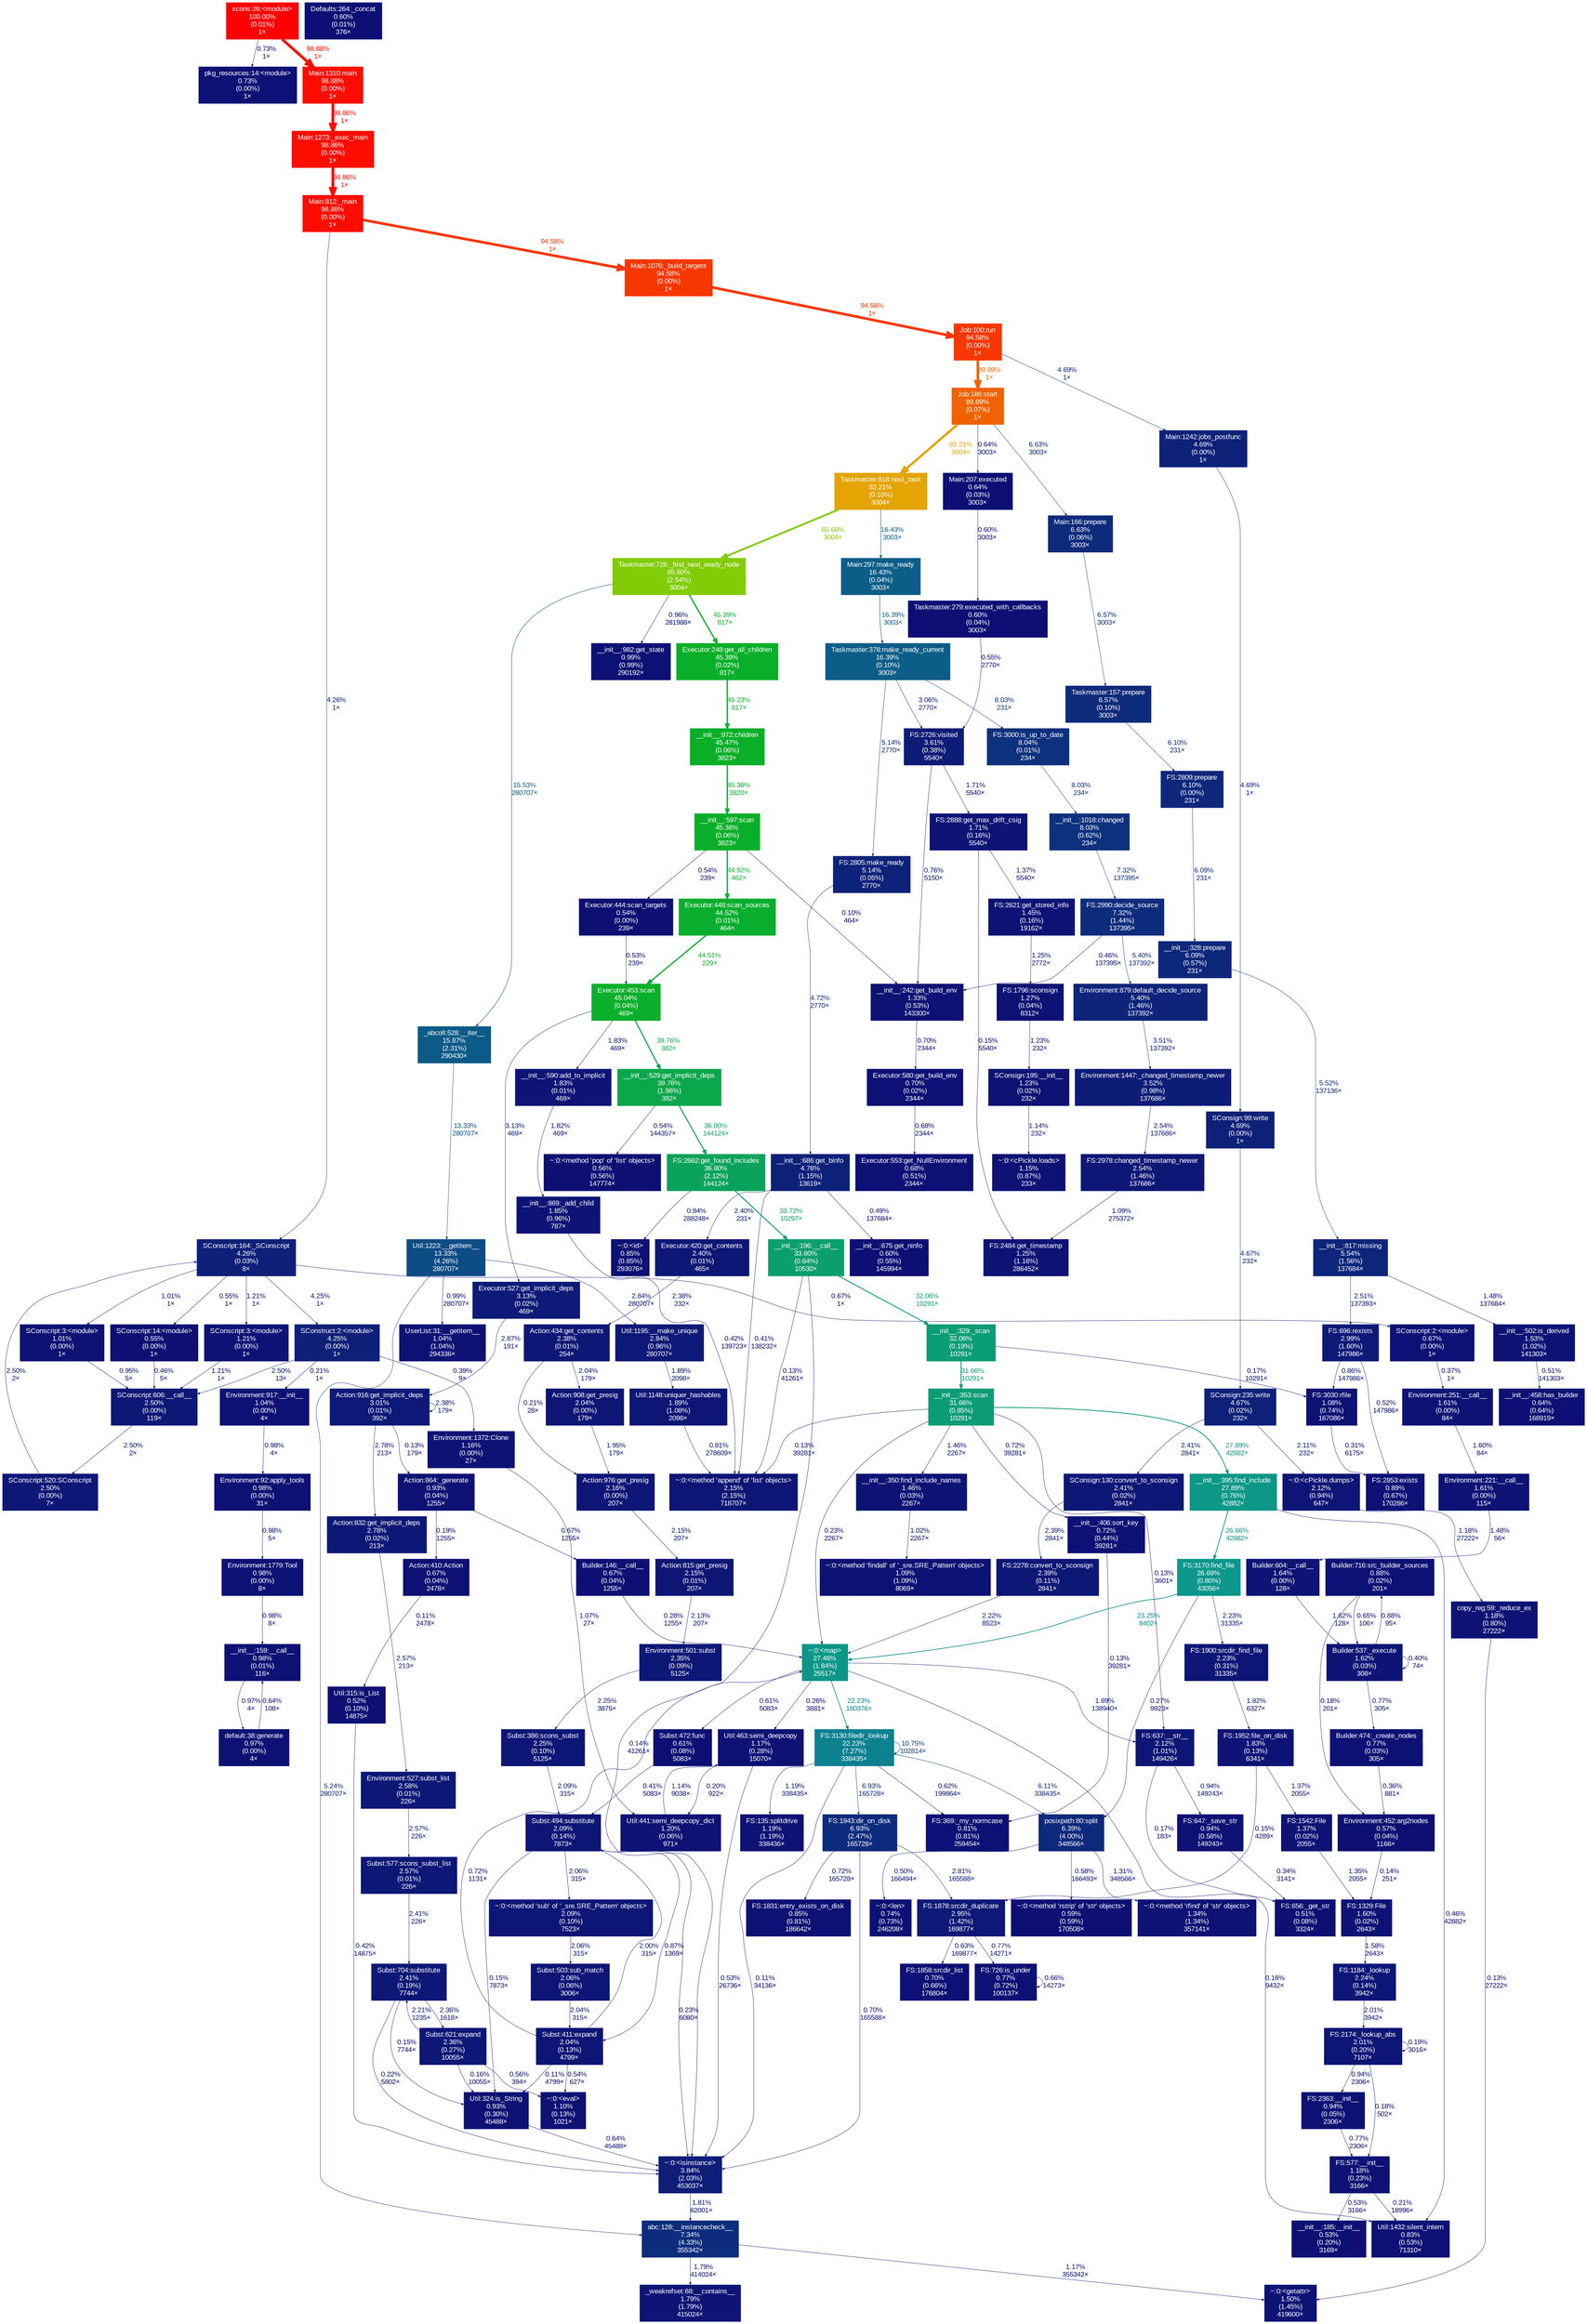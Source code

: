 digraph {
	graph [ranksep=0.25, fontname=Arial, nodesep=0.125];
	node [fontname=Arial, style=filled, height=0, width=0, shape=box, fontcolor=white];
	edge [fontname=Arial];
	0 [color="#0d1575", fontcolor="#ffffff", fontsize="10.00", label="FS:2174:_lookup_abs\n2.01%\n(0.20%)\n7107×"];
	0 -> 0 [color="#0d0e73", label="0.19%\n3016×", arrowsize="0.35", fontsize="10.00", fontcolor="#0d0e73", labeldistance="0.50", penwidth="0.50"];
	0 -> 827 [color="#0d0d73", label="0.18%\n502×", arrowsize="0.35", fontsize="10.00", fontcolor="#0d0d73", labeldistance="0.50", penwidth="0.50"];
	0 -> 946 [color="#0d1174", label="0.94%\n2306×", arrowsize="0.35", fontsize="10.00", fontcolor="#0d1174", labeldistance="0.50", penwidth="0.50"];
	1 [color="#0d1676", fontcolor="#ffffff", fontsize="10.00", label="FS:1184:_lookup\n2.24%\n(0.14%)\n3942×"];
	1 -> 0 [color="#0d1575", label="2.01%\n3942×", arrowsize="0.35", fontsize="10.00", fontcolor="#0d1575", labeldistance="0.50", penwidth="0.50"];
	3 [color="#82cc07", fontcolor="#ffffff", fontsize="10.00", label="Taskmaster:726:_find_next_ready_node\n65.60%\n(2.54%)\n3004×"];
	3 -> 934 [color="#0aaf29", label="45.39%\n817×", arrowsize="0.67", fontsize="10.00", fontcolor="#0aaf29", labeldistance="1.82", penwidth="1.82"];
	3 -> 906 [color="#0d1174", label="0.96%\n281988×", arrowsize="0.35", fontsize="10.00", fontcolor="#0d1174", labeldistance="0.50", penwidth="0.50"];
	3 -> 495 [color="#0c5887", label="15.53%\n280707×", arrowsize="0.39", fontsize="10.00", fontcolor="#0c5887", labeldistance="0.62", penwidth="0.62"];
	15 [color="#0d1475", fontcolor="#ffffff", fontsize="10.00", label="Builder:537:_execute\n1.62%\n(0.03%)\n308×"];
	15 -> 15 [color="#0d0e73", label="0.40%\n74×", arrowsize="0.35", fontsize="10.00", fontcolor="#0d0e73", labeldistance="0.50", penwidth="0.50"];
	15 -> 209 [color="#0d1074", label="0.88%\n95×", arrowsize="0.35", fontsize="10.00", fontcolor="#0d1074", labeldistance="0.50", penwidth="0.50"];
	15 -> 17 [color="#0d1074", label="0.77%\n305×", arrowsize="0.35", fontsize="10.00", fontcolor="#0d1074", labeldistance="0.50", penwidth="0.50"];
	17 [color="#0d1074", fontcolor="#ffffff", fontsize="10.00", label="Builder:474:_create_nodes\n0.77%\n(0.03%)\n305×"];
	17 -> 223 [color="#0d0e73", label="0.36%\n881×", arrowsize="0.35", fontsize="10.00", fontcolor="#0d0e73", labeldistance="0.50", penwidth="0.50"];
	25 [color="#0d1776", fontcolor="#ffffff", fontsize="10.00", label="Subst:621:expand\n2.36%\n(0.27%)\n10055×"];
	25 -> 448 [color="#0d1676", label="2.21%\n1235×", arrowsize="0.35", fontsize="10.00", fontcolor="#0d1676", labeldistance="0.50", penwidth="0.50"];
	25 -> 501 [color="#0d0f73", label="0.56%\n394×", arrowsize="0.35", fontsize="10.00", fontcolor="#0d0f73", labeldistance="0.50", penwidth="0.50"];
	25 -> 433 [color="#0d0d73", label="0.16%\n10055×", arrowsize="0.35", fontsize="10.00", fontcolor="#0d0d73", labeldistance="0.50", penwidth="0.50"];
	30 [color="#0d2a7b", fontcolor="#ffffff", fontsize="10.00", label="Taskmaster:157:prepare\n6.57%\n(0.10%)\n3003×"];
	30 -> 884 [color="#0d277b", label="6.10%\n231×", arrowsize="0.35", fontsize="10.00", fontcolor="#0d277b", labeldistance="0.50", penwidth="0.50"];
	31 [color="#0d2a7b", fontcolor="#ffffff", fontsize="10.00", label="Main:166:prepare\n6.63%\n(0.06%)\n3003×"];
	31 -> 30 [color="#0d2a7b", label="6.57%\n3003×", arrowsize="0.35", fontsize="10.00", fontcolor="#0d2a7b", labeldistance="0.50", penwidth="0.50"];
	35 [color="#ff0000", fontcolor="#ffffff", fontsize="10.00", label="scons:26:<module>\n100.00%\n(0.01%)\n1×"];
	35 -> 241 [color="#0d1074", label="0.73%\n1×", arrowsize="0.35", fontsize="10.00", fontcolor="#0d1074", labeldistance="0.50", penwidth="0.50"];
	35 -> 127 [color="#fd0c00", label="98.88%\n1×", arrowsize="0.99", fontsize="10.00", fontcolor="#fd0c00", labeldistance="3.96", penwidth="3.96"];
	73 [color="#0d1a77", fontcolor="#ffffff", fontsize="10.00", label="Executor:527:get_implicit_deps\n3.13%\n(0.02%)\n469×"];
	73 -> 836 [color="#0d1976", label="2.87%\n191×", arrowsize="0.35", fontsize="10.00", fontcolor="#0d1976", labeldistance="0.50", penwidth="0.50"];
	83 [color="#fd0c00", fontcolor="#ffffff", fontsize="10.00", label="Main:812:_main\n98.86%\n(0.00%)\n1×"];
	83 -> 177 [color="#0d1f78", label="4.26%\n1×", arrowsize="0.35", fontsize="10.00", fontcolor="#0d1f78", labeldistance="0.50", penwidth="0.50"];
	83 -> 593 [color="#f73701", label="94.58%\n1×", arrowsize="0.97", fontsize="10.00", fontcolor="#f73701", labeldistance="3.78", penwidth="3.78"];
	100 [color="#0d1274", fontcolor="#ffffff", fontsize="10.00", label="Util:463:semi_deepcopy\n1.17%\n(0.28%)\n15070×"];
	100 -> 423 [color="#0d0f73", label="0.53%\n26736×", arrowsize="0.35", fontsize="10.00", fontcolor="#0d0f73", labeldistance="0.50", penwidth="0.50"];
	100 -> 1046 [color="#0d0e73", label="0.20%\n922×", arrowsize="0.35", fontsize="10.00", fontcolor="#0d0e73", labeldistance="0.50", penwidth="0.50"];
	124 [color="#0d1f78", fontcolor="#ffffff", fontsize="10.00", label="SConstruct:2:<module>\n4.25%\n(0.00%)\n1×"];
	124 -> 543 [color="#0d1776", label="2.50%\n13×", arrowsize="0.35", fontsize="10.00", fontcolor="#0d1776", labeldistance="0.50", penwidth="0.50"];
	124 -> 573 [color="#0d0e73", label="0.21%\n1×", arrowsize="0.35", fontsize="10.00", fontcolor="#0d0e73", labeldistance="0.50", penwidth="0.50"];
	124 -> 202 [color="#0d0e73", label="0.39%\n9×", arrowsize="0.35", fontsize="10.00", fontcolor="#0d0e73", labeldistance="0.50", penwidth="0.50"];
	127 [color="#fd0c00", fontcolor="#ffffff", fontsize="10.00", label="Main:1310:main\n98.88%\n(0.00%)\n1×"];
	127 -> 450 [color="#fd0c00", label="98.86%\n1×", arrowsize="0.99", fontsize="10.00", fontcolor="#fd0c00", labeldistance="3.95", penwidth="3.95"];
	137 [color="#0d2179", fontcolor="#ffffff", fontsize="10.00", label="__init__:686:get_binfo\n4.76%\n(1.15%)\n13619×"];
	137 -> 345 [color="#0d0f73", label="0.49%\n137684×", arrowsize="0.35", fontsize="10.00", fontcolor="#0d0f73", labeldistance="0.50", penwidth="0.50"];
	137 -> 1658 [color="#0d0e73", label="0.41%\n138232×", arrowsize="0.35", fontsize="10.00", fontcolor="#0d0e73", labeldistance="0.50", penwidth="0.50"];
	137 -> 863 [color="#0d1776", label="2.40%\n231×", arrowsize="0.35", fontsize="10.00", fontcolor="#0d1776", labeldistance="0.50", penwidth="0.50"];
	144 [color="#0d1174", fontcolor="#ffffff", fontsize="10.00", label="SConscript:3:<module>\n1.01%\n(0.00%)\n1×"];
	144 -> 543 [color="#0d1174", label="0.95%\n5×", arrowsize="0.35", fontsize="10.00", fontcolor="#0d1174", labeldistance="0.50", penwidth="0.50"];
	159 [color="#0b9f6b", fontcolor="#ffffff", fontsize="10.00", label="__init__:196:__call__\n33.80%\n(0.64%)\n10530×"];
	159 -> 423 [color="#0d0d73", label="0.14%\n41261×", arrowsize="0.35", fontsize="10.00", fontcolor="#0d0d73", labeldistance="0.50", penwidth="0.50"];
	159 -> 563 [color="#0b9d74", label="32.06%\n10291×", arrowsize="0.57", fontsize="10.00", fontcolor="#0b9d74", labeldistance="1.28", penwidth="1.28"];
	159 -> 1658 [color="#0d0d73", label="0.13%\n41261×", arrowsize="0.35", fontsize="10.00", fontcolor="#0d0d73", labeldistance="0.50", penwidth="0.50"];
	165 [color="#0d1776", fontcolor="#ffffff", fontsize="10.00", label="SConscript:520:SConscript\n2.50%\n(0.00%)\n7×"];
	165 -> 177 [color="#0d1776", label="2.50%\n2×", arrowsize="0.35", fontsize="10.00", fontcolor="#0d1776", labeldistance="0.50", penwidth="0.50"];
	167 [color="#0d1174", fontcolor="#ffffff", fontsize="10.00", label="__init__:159:__call__\n0.98%\n(0.01%)\n116×"];
	167 -> 561 [color="#0d1174", label="0.97%\n4×", arrowsize="0.35", fontsize="10.00", fontcolor="#0d1174", labeldistance="0.50", penwidth="0.50"];
	177 [color="#0d1f78", fontcolor="#ffffff", fontsize="10.00", label="SConscript:164:_SConscript\n4.26%\n(0.03%)\n8×"];
	177 -> 144 [color="#0d1174", label="1.01%\n1×", arrowsize="0.35", fontsize="10.00", fontcolor="#0d1174", labeldistance="0.50", penwidth="0.50"];
	177 -> 287 [color="#0d1074", label="0.67%\n1×", arrowsize="0.35", fontsize="10.00", fontcolor="#0d1074", labeldistance="0.50", penwidth="0.50"];
	177 -> 546 [color="#0d0f73", label="0.55%\n1×", arrowsize="0.35", fontsize="10.00", fontcolor="#0d0f73", labeldistance="0.50", penwidth="0.50"];
	177 -> 552 [color="#0d1274", label="1.21%\n1×", arrowsize="0.35", fontsize="10.00", fontcolor="#0d1274", labeldistance="0.50", penwidth="0.50"];
	177 -> 124 [color="#0d1f78", label="4.25%\n1×", arrowsize="0.35", fontsize="10.00", fontcolor="#0d1f78", labeldistance="0.50", penwidth="0.50"];
	189 [color="#0d0f74", fontcolor="#ffffff", fontsize="10.00", label="__init__:458:has_builder\n0.64%\n(0.64%)\n168919×"];
	191 [color="#0aaf29", fontcolor="#ffffff", fontsize="10.00", label="__init__:597:scan\n45.36%\n(0.06%)\n3823×"];
	191 -> 1301 [color="#0aae2e", label="44.52%\n462×", arrowsize="0.67", fontsize="10.00", fontcolor="#0aae2e", labeldistance="1.78", penwidth="1.78"];
	191 -> 1014 [color="#0d0f73", label="0.54%\n239×", arrowsize="0.35", fontsize="10.00", fontcolor="#0d0f73", labeldistance="0.50", penwidth="0.50"];
	191 -> 245 [color="#0d0d73", label="0.10%\n464×", arrowsize="0.35", fontsize="10.00", fontcolor="#0d0d73", labeldistance="0.50", penwidth="0.50"];
	192 [color="#0c5d88", fontcolor="#ffffff", fontsize="10.00", label="Taskmaster:378:make_ready_current\n16.39%\n(0.10%)\n3003×"];
	192 -> 193 [color="#0d1a77", label="3.06%\n2770×", arrowsize="0.35", fontsize="10.00", fontcolor="#0d1a77", labeldistance="0.50", penwidth="0.50"];
	192 -> 849 [color="#0d2379", label="5.14%\n2770×", arrowsize="0.35", fontsize="10.00", fontcolor="#0d2379", labeldistance="0.50", penwidth="0.50"];
	192 -> 959 [color="#0d317d", label="8.03%\n231×", arrowsize="0.35", fontsize="10.00", fontcolor="#0d317d", labeldistance="0.50", penwidth="0.50"];
	193 [color="#0d1c77", fontcolor="#ffffff", fontsize="10.00", label="FS:2726:visited\n3.61%\n(0.38%)\n5540×"];
	193 -> 245 [color="#0d1074", label="0.76%\n5150×", arrowsize="0.35", fontsize="10.00", fontcolor="#0d1074", labeldistance="0.50", penwidth="0.50"];
	193 -> 728 [color="#0d1475", label="1.71%\n5540×", arrowsize="0.35", fontsize="10.00", fontcolor="#0d1475", labeldistance="0.50", penwidth="0.50"];
	196 [color="#0d1375", fontcolor="#ffffff", fontsize="10.00", label="__init__:502:is_derived\n1.53%\n(1.02%)\n141303×"];
	196 -> 189 [color="#0d0f73", label="0.51%\n141303×", arrowsize="0.35", fontsize="10.00", fontcolor="#0d0f73", labeldistance="0.50", penwidth="0.50"];
	197 [color="#0d317d", fontcolor="#ffffff", fontsize="10.00", label="__init__:1018:changed\n8.03%\n(0.62%)\n234×"];
	197 -> 289 [color="#0d2d7c", label="7.32%\n137395×", arrowsize="0.35", fontsize="10.00", fontcolor="#0d2d7c", labeldistance="0.50", penwidth="0.50"];
	198 [color="#0d0f74", fontcolor="#ffffff", fontsize="10.00", label="Main:207:executed\n0.64%\n(0.03%)\n3003×"];
	198 -> 860 [color="#0d0f74", label="0.60%\n3003×", arrowsize="0.35", fontsize="10.00", fontcolor="#0d0f74", labeldistance="0.50", penwidth="0.50"];
	202 [color="#0d1274", fontcolor="#ffffff", fontsize="10.00", label="Environment:1372:Clone\n1.16%\n(0.00%)\n27×"];
	202 -> 1046 [color="#0d1174", label="1.07%\n27×", arrowsize="0.35", fontsize="10.00", fontcolor="#0d1174", labeldistance="0.50", penwidth="0.50"];
	209 [color="#0d1074", fontcolor="#ffffff", fontsize="10.00", label="Builder:716:src_builder_sources\n0.88%\n(0.02%)\n201×"];
	209 -> 15 [color="#0d0f74", label="0.65%\n106×", arrowsize="0.35", fontsize="10.00", fontcolor="#0d0f74", labeldistance="0.50", penwidth="0.50"];
	209 -> 223 [color="#0d0d73", label="0.18%\n201×", arrowsize="0.35", fontsize="10.00", fontcolor="#0d0d73", labeldistance="0.50", penwidth="0.50"];
	210 [color="#0aaf28", fontcolor="#ffffff", fontsize="10.00", label="__init__:972:children\n45.47%\n(0.06%)\n3823×"];
	210 -> 191 [color="#0aaf29", label="45.36%\n3820×", arrowsize="0.67", fontsize="10.00", fontcolor="#0aaf29", labeldistance="1.81", penwidth="1.81"];
	213 [color="#0c9789", fontcolor="#ffffff", fontsize="10.00", label="~:0:<map>\n27.46%\n(1.84%)\n25517×"];
	213 -> 659 [color="#0d1575", label="1.89%\n138940×", arrowsize="0.35", fontsize="10.00", fontcolor="#0d1575", labeldistance="0.50", penwidth="0.50"];
	213 -> 321 [color="#0c8190", label="22.23%\n180376×", arrowsize="0.47", fontsize="10.00", fontcolor="#0c8190", labeldistance="0.89", penwidth="0.89"];
	213 -> 100 [color="#0d0e73", label="0.26%\n3881×", arrowsize="0.35", fontsize="10.00", fontcolor="#0d0e73", labeldistance="0.50", penwidth="0.50"];
	213 -> 497 [color="#0d0d73", label="0.16%\n9432×", arrowsize="0.35", fontsize="10.00", fontcolor="#0d0d73", labeldistance="0.50", penwidth="0.50"];
	213 -> 500 [color="#0d0f74", label="0.61%\n5083×", arrowsize="0.35", fontsize="10.00", fontcolor="#0d0f74", labeldistance="0.50", penwidth="0.50"];
	217 [color="#0d1274", fontcolor="#ffffff", fontsize="10.00", label="FS:1542:File\n1.37%\n(0.02%)\n2055×"];
	217 -> 941 [color="#0d1274", label="1.35%\n2055×", arrowsize="0.35", fontsize="10.00", fontcolor="#0d1274", labeldistance="0.50", penwidth="0.50"];
	218 [color="#0d1475", fontcolor="#ffffff", fontsize="10.00", label="FS:1952:file_on_disk\n1.83%\n(0.13%)\n6341×"];
	218 -> 217 [color="#0d1274", label="1.37%\n2055×", arrowsize="0.35", fontsize="10.00", fontcolor="#0d1274", labeldistance="0.50", penwidth="0.50"];
	218 -> 301 [color="#0d0d73", label="0.15%\n4289×", arrowsize="0.35", fontsize="10.00", fontcolor="#0d0d73", labeldistance="0.50", penwidth="0.50"];
	223 [color="#0d0f73", fontcolor="#ffffff", fontsize="10.00", label="Environment:452:arg2nodes\n0.57%\n(0.04%)\n1166×"];
	223 -> 941 [color="#0d0d73", label="0.14%\n251×", arrowsize="0.35", fontsize="10.00", fontcolor="#0d0d73", labeldistance="0.50", penwidth="0.50"];
	230 [color="#0b9c76", fontcolor="#ffffff", fontsize="10.00", label="__init__:353:scan\n31.66%\n(0.85%)\n10291×"];
	230 -> 1024 [color="#0d1375", label="1.46%\n2267×", arrowsize="0.35", fontsize="10.00", fontcolor="#0d1375", labeldistance="0.50", penwidth="0.50"];
	230 -> 353 [color="#0d1074", label="0.72%\n39281×", arrowsize="0.35", fontsize="10.00", fontcolor="#0d1074", labeldistance="0.50", penwidth="0.50"];
	230 -> 482 [color="#0c9787", label="27.89%\n42882×", arrowsize="0.53", fontsize="10.00", fontcolor="#0c9787", labeldistance="1.12", penwidth="1.12"];
	230 -> 659 [color="#0d0d73", label="0.13%\n3601×", arrowsize="0.35", fontsize="10.00", fontcolor="#0d0d73", labeldistance="0.50", penwidth="0.50"];
	230 -> 213 [color="#0d0e73", label="0.23%\n2267×", arrowsize="0.35", fontsize="10.00", fontcolor="#0d0e73", labeldistance="0.50", penwidth="0.50"];
	230 -> 1658 [color="#0d0d73", label="0.13%\n39281×", arrowsize="0.35", fontsize="10.00", fontcolor="#0d0d73", labeldistance="0.50", penwidth="0.50"];
	241 [color="#0d1074", fontcolor="#ffffff", fontsize="10.00", label="pkg_resources:14:<module>\n0.73%\n(0.00%)\n1×"];
	244 [color="#e4a404", fontcolor="#ffffff", fontsize="10.00", label="Taskmaster:918:next_task\n82.21%\n(0.10%)\n3004×"];
	244 -> 3 [color="#82cc07", label="65.60%\n3004×", arrowsize="0.81", fontsize="10.00", fontcolor="#82cc07", labeldistance="2.62", penwidth="2.62"];
	244 -> 1525 [color="#0c5e88", label="16.43%\n3003×", arrowsize="0.41", fontsize="10.00", fontcolor="#0c5e88", labeldistance="0.66", penwidth="0.66"];
	245 [color="#0d1274", fontcolor="#ffffff", fontsize="10.00", label="__init__:242:get_build_env\n1.33%\n(0.53%)\n143300×"];
	245 -> 830 [color="#0d1074", label="0.70%\n2344×", arrowsize="0.35", fontsize="10.00", fontcolor="#0d1074", labeldistance="0.50", penwidth="0.50"];
	251 [color="#0d1776", fontcolor="#ffffff", fontsize="10.00", label="Action:434:get_contents\n2.38%\n(0.01%)\n254×"];
	251 -> 887 [color="#0d1575", label="2.04%\n179×", arrowsize="0.35", fontsize="10.00", fontcolor="#0d1575", labeldistance="0.50", penwidth="0.50"];
	251 -> 1369 [color="#0d0e73", label="0.21%\n28×", arrowsize="0.35", fontsize="10.00", fontcolor="#0d0e73", labeldistance="0.50", penwidth="0.50"];
	257 [color="#0d1074", fontcolor="#ffffff", fontsize="10.00", label="~:0:<id>\n0.85%\n(0.85%)\n293076×"];
	260 [color="#0ba35b", fontcolor="#ffffff", fontsize="10.00", label="FS:2662:get_found_includes\n36.80%\n(2.12%)\n144124×"];
	260 -> 257 [color="#0d1074", label="0.84%\n288248×", arrowsize="0.35", fontsize="10.00", fontcolor="#0d1074", labeldistance="0.50", penwidth="0.50"];
	260 -> 159 [color="#0b9f6c", label="33.72%\n10297×", arrowsize="0.58", fontsize="10.00", fontcolor="#0b9f6c", labeldistance="1.35", penwidth="1.35"];
	278 [color="#0d1676", fontcolor="#ffffff", fontsize="10.00", label="Subst:386:scons_subst\n2.25%\n(0.10%)\n5125×"];
	278 -> 451 [color="#0d1675", label="2.09%\n315×", arrowsize="0.35", fontsize="10.00", fontcolor="#0d1675", labeldistance="0.50", penwidth="0.50"];
	287 [color="#0d1074", fontcolor="#ffffff", fontsize="10.00", label="SConscript:2:<module>\n0.67%\n(0.00%)\n1×"];
	287 -> 802 [color="#0d0e73", label="0.37%\n1×", arrowsize="0.35", fontsize="10.00", fontcolor="#0d0e73", labeldistance="0.50", penwidth="0.50"];
	289 [color="#0d2d7c", fontcolor="#ffffff", fontsize="10.00", label="FS:2990:decide_source\n7.32%\n(1.44%)\n137395×"];
	289 -> 1506 [color="#0d247a", label="5.40%\n137392×", arrowsize="0.35", fontsize="10.00", fontcolor="#0d247a", labeldistance="0.50", penwidth="0.50"];
	289 -> 245 [color="#0d0f73", label="0.46%\n137395×", arrowsize="0.35", fontsize="10.00", fontcolor="#0d0f73", labeldistance="0.50", penwidth="0.50"];
	301 [color="#0d1977", fontcolor="#ffffff", fontsize="10.00", label="FS:1878:srcdir_duplicate\n2.95%\n(1.42%)\n169877×"];
	301 -> 747 [color="#0d1074", label="0.77%\n14271×", arrowsize="0.35", fontsize="10.00", fontcolor="#0d1074", labeldistance="0.50", penwidth="0.50"];
	301 -> 1042 [color="#0d0f74", label="0.63%\n169877×", arrowsize="0.35", fontsize="10.00", fontcolor="#0d0f74", labeldistance="0.50", penwidth="0.50"];
	302 [color="#0aaf2b", fontcolor="#ffffff", fontsize="10.00", label="Executor:453:scan\n45.04%\n(0.04%)\n469×"];
	302 -> 73 [color="#0d1a77", label="3.13%\n469×", arrowsize="0.35", fontsize="10.00", fontcolor="#0d1a77", labeldistance="0.50", penwidth="0.50"];
	302 -> 973 [color="#0d1475", label="1.83%\n469×", arrowsize="0.35", fontsize="10.00", fontcolor="#0d1475", labeldistance="0.50", penwidth="0.50"];
	302 -> 753 [color="#0ba74b", label="39.76%\n382×", arrowsize="0.63", fontsize="10.00", fontcolor="#0ba74b", labeldistance="1.59", penwidth="1.59"];
	317 [color="#0d0f73", fontcolor="#ffffff", fontsize="10.00", label="__init__:185:__init__\n0.53%\n(0.20%)\n3169×"];
	321 [color="#0c8190", fontcolor="#ffffff", fontsize="10.00", label="FS:3130:filedir_lookup\n22.23%\n(7.27%)\n338435×"];
	321 -> 321 [color="#0d3f81", label="10.75%\n102814×", arrowsize="0.35", fontsize="10.00", fontcolor="#0d3f81", labeldistance="0.50", penwidth="0.50"];
	321 -> 423 [color="#0d0d73", label="0.11%\n34136×", arrowsize="0.35", fontsize="10.00", fontcolor="#0d0d73", labeldistance="0.50", penwidth="0.50"];
	321 -> 619 [color="#0d1274", label="1.19%\n338435×", arrowsize="0.35", fontsize="10.00", fontcolor="#0d1274", labeldistance="0.50", penwidth="0.50"];
	321 -> 431 [color="#0d2b7c", label="6.93%\n165728×", arrowsize="0.35", fontsize="10.00", fontcolor="#0d2b7c", labeldistance="0.50", penwidth="0.50"];
	321 -> 407 [color="#0d287b", label="6.11%\n338435×", arrowsize="0.35", fontsize="10.00", fontcolor="#0d287b", labeldistance="0.50", penwidth="0.50"];
	321 -> 347 [color="#0d0f74", label="0.62%\n199864×", arrowsize="0.35", fontsize="10.00", fontcolor="#0d0f74", labeldistance="0.50", penwidth="0.50"];
	332 [color="#f06202", fontcolor="#ffffff", fontsize="10.00", label="Job:186:start\n89.89%\n(0.07%)\n1×"];
	332 -> 198 [color="#0d0f74", label="0.64%\n3003×", arrowsize="0.35", fontsize="10.00", fontcolor="#0d0f74", labeldistance="0.50", penwidth="0.50"];
	332 -> 244 [color="#e4a404", label="82.21%\n3004×", arrowsize="0.91", fontsize="10.00", fontcolor="#e4a404", labeldistance="3.29", penwidth="3.29"];
	332 -> 31 [color="#0d2a7b", label="6.63%\n3003×", arrowsize="0.35", fontsize="10.00", fontcolor="#0d2a7b", labeldistance="0.50", penwidth="0.50"];
	345 [color="#0d0f74", fontcolor="#ffffff", fontsize="10.00", label="__init__:675:get_ninfo\n0.60%\n(0.55%)\n145994×"];
	347 [color="#0d1074", fontcolor="#ffffff", fontsize="10.00", label="FS:369:_my_normcase\n0.81%\n(0.81%)\n259454×"];
	348 [color="#0d1174", fontcolor="#ffffff", fontsize="10.00", label="FS:3030:rfile\n1.08%\n(0.74%)\n167086×"];
	348 -> 483 [color="#0d0e73", label="0.31%\n6175×", arrowsize="0.35", fontsize="10.00", fontcolor="#0d0e73", labeldistance="0.50", penwidth="0.50"];
	351 [color="#0d1676", fontcolor="#ffffff", fontsize="10.00", label="FS:1900:srcdir_find_file\n2.23%\n(0.31%)\n31335×"];
	351 -> 218 [color="#0d1475", label="1.82%\n6327×", arrowsize="0.35", fontsize="10.00", fontcolor="#0d1475", labeldistance="0.50", penwidth="0.50"];
	353 [color="#0d1074", fontcolor="#ffffff", fontsize="10.00", label="__init__:406:sort_key\n0.72%\n(0.44%)\n39281×"];
	353 -> 347 [color="#0d0d73", label="0.13%\n39281×", arrowsize="0.35", fontsize="10.00", fontcolor="#0d0d73", labeldistance="0.50", penwidth="0.50"];
	400 [color="#0d1174", fontcolor="#ffffff", fontsize="10.00", label="Environment:1779:Tool\n0.98%\n(0.00%)\n8×"];
	400 -> 167 [color="#0d1174", label="0.98%\n8×", arrowsize="0.35", fontsize="10.00", fontcolor="#0d1174", labeldistance="0.50", penwidth="0.50"];
	402 [color="#0d1174", fontcolor="#ffffff", fontsize="10.00", label="Environment:92:apply_tools\n0.98%\n(0.00%)\n31×"];
	402 -> 400 [color="#0d1174", label="0.98%\n5×", arrowsize="0.35", fontsize="10.00", fontcolor="#0d1174", labeldistance="0.50", penwidth="0.50"];
	406 [color="#0d0f74", fontcolor="#ffffff", fontsize="10.00", label="~:0:<method 'rstrip' of 'str' objects>\n0.59%\n(0.59%)\n170508×"];
	407 [color="#0d297b", fontcolor="#ffffff", fontsize="10.00", label="posixpath:80:split\n6.39%\n(4.00%)\n348566×"];
	407 -> 1347 [color="#0d1274", label="1.31%\n348566×", arrowsize="0.35", fontsize="10.00", fontcolor="#0d1274", labeldistance="0.50", penwidth="0.50"];
	407 -> 692 [color="#0d0f73", label="0.50%\n166494×", arrowsize="0.35", fontsize="10.00", fontcolor="#0d0f73", labeldistance="0.50", penwidth="0.50"];
	407 -> 406 [color="#0d0f73", label="0.58%\n166493×", arrowsize="0.35", fontsize="10.00", fontcolor="#0d0f73", labeldistance="0.50", penwidth="0.50"];
	423 [color="#0d1d78", fontcolor="#ffffff", fontsize="10.00", label="~:0:<isinstance>\n3.84%\n(2.03%)\n453037×"];
	423 -> 672 [color="#0d1475", label="1.81%\n62001×", arrowsize="0.35", fontsize="10.00", fontcolor="#0d1475", labeldistance="0.50", penwidth="0.50"];
	429 [color="#0d0f73", fontcolor="#ffffff", fontsize="10.00", label="Util:315:is_List\n0.52%\n(0.10%)\n14875×"];
	429 -> 423 [color="#0d0e73", label="0.42%\n14875×", arrowsize="0.35", fontsize="10.00", fontcolor="#0d0e73", labeldistance="0.50", penwidth="0.50"];
	431 [color="#0d2b7c", fontcolor="#ffffff", fontsize="10.00", label="FS:1943:dir_on_disk\n6.93%\n(2.47%)\n165728×"];
	431 -> 496 [color="#0d1074", label="0.72%\n165728×", arrowsize="0.35", fontsize="10.00", fontcolor="#0d1074", labeldistance="0.50", penwidth="0.50"];
	431 -> 301 [color="#0d1976", label="2.81%\n165588×", arrowsize="0.35", fontsize="10.00", fontcolor="#0d1976", labeldistance="0.50", penwidth="0.50"];
	431 -> 423 [color="#0d1074", label="0.70%\n165588×", arrowsize="0.35", fontsize="10.00", fontcolor="#0d1074", labeldistance="0.50", penwidth="0.50"];
	433 [color="#0d1174", fontcolor="#ffffff", fontsize="10.00", label="Util:324:is_String\n0.93%\n(0.30%)\n45488×"];
	433 -> 423 [color="#0d0f74", label="0.64%\n45488×", arrowsize="0.35", fontsize="10.00", fontcolor="#0d0f74", labeldistance="0.50", penwidth="0.50"];
	448 [color="#0d1776", fontcolor="#ffffff", fontsize="10.00", label="Subst:704:substitute\n2.41%\n(0.19%)\n7744×"];
	448 -> 433 [color="#0d0d73", label="0.15%\n7744×", arrowsize="0.35", fontsize="10.00", fontcolor="#0d0d73", labeldistance="0.50", penwidth="0.50"];
	448 -> 25 [color="#0d1776", label="2.36%\n1618×", arrowsize="0.35", fontsize="10.00", fontcolor="#0d1776", labeldistance="0.50", penwidth="0.50"];
	448 -> 423 [color="#0d0e73", label="0.22%\n5802×", arrowsize="0.35", fontsize="10.00", fontcolor="#0d0e73", labeldistance="0.50", penwidth="0.50"];
	449 [color="#0d1274", fontcolor="#ffffff", fontsize="10.00", label="SConsign:195:__init__\n1.23%\n(0.02%)\n232×"];
	449 -> 494 [color="#0d1174", label="1.14%\n232×", arrowsize="0.35", fontsize="10.00", fontcolor="#0d1174", labeldistance="0.50", penwidth="0.50"];
	450 [color="#fd0c00", fontcolor="#ffffff", fontsize="10.00", label="Main:1273:_exec_main\n98.86%\n(0.00%)\n1×"];
	450 -> 83 [color="#fd0c00", label="98.86%\n1×", arrowsize="0.99", fontsize="10.00", fontcolor="#fd0c00", labeldistance="3.95", penwidth="3.95"];
	451 [color="#0d1675", fontcolor="#ffffff", fontsize="10.00", label="Subst:494:substitute\n2.09%\n(0.14%)\n7873×"];
	451 -> 484 [color="#0d1074", label="0.87%\n1369×", arrowsize="0.35", fontsize="10.00", fontcolor="#0d1074", labeldistance="0.50", penwidth="0.50"];
	451 -> 1213 [color="#0d1575", label="2.06%\n315×", arrowsize="0.35", fontsize="10.00", fontcolor="#0d1575", labeldistance="0.50", penwidth="0.50"];
	451 -> 433 [color="#0d0d73", label="0.15%\n7873×", arrowsize="0.35", fontsize="10.00", fontcolor="#0d0d73", labeldistance="0.50", penwidth="0.50"];
	451 -> 423 [color="#0d0e73", label="0.23%\n6080×", arrowsize="0.35", fontsize="10.00", fontcolor="#0d0e73", labeldistance="0.50", penwidth="0.50"];
	460 [color="#0d1375", fontcolor="#ffffff", fontsize="10.00", label="FS:2621:get_stored_info\n1.45%\n(0.16%)\n19162×"];
	460 -> 1328 [color="#0d1274", label="1.25%\n2772×", arrowsize="0.35", fontsize="10.00", fontcolor="#0d1274", labeldistance="0.50", penwidth="0.50"];
	468 [color="#0d1375", fontcolor="#ffffff", fontsize="10.00", label="~:0:<getattr>\n1.50%\n(1.45%)\n419600×"];
	482 [color="#0c9787", fontcolor="#ffffff", fontsize="10.00", label="__init__:395:find_include\n27.89%\n(0.76%)\n42882×"];
	482 -> 634 [color="#0c968c", label="26.66%\n42882×", arrowsize="0.52", fontsize="10.00", fontcolor="#0c968c", labeldistance="1.07", penwidth="1.07"];
	482 -> 497 [color="#0d0f73", label="0.46%\n42882×", arrowsize="0.35", fontsize="10.00", fontcolor="#0d0f73", labeldistance="0.50", penwidth="0.50"];
	483 [color="#0d1074", fontcolor="#ffffff", fontsize="10.00", label="FS:2853:exists\n0.89%\n(0.67%)\n170286×"];
	484 [color="#0d1575", fontcolor="#ffffff", fontsize="10.00", label="Subst:411:expand\n2.04%\n(0.13%)\n4799×"];
	484 -> 451 [color="#0d1575", label="2.00%\n315×", arrowsize="0.35", fontsize="10.00", fontcolor="#0d1575", labeldistance="0.50", penwidth="0.50"];
	484 -> 433 [color="#0d0d73", label="0.11%\n4799×", arrowsize="0.35", fontsize="10.00", fontcolor="#0d0d73", labeldistance="0.50", penwidth="0.50"];
	484 -> 213 [color="#0d1074", label="0.72%\n1131×", arrowsize="0.35", fontsize="10.00", fontcolor="#0d1074", labeldistance="0.50", penwidth="0.50"];
	484 -> 501 [color="#0d0f73", label="0.54%\n627×", arrowsize="0.35", fontsize="10.00", fontcolor="#0d0f73", labeldistance="0.50", penwidth="0.50"];
	490 [color="#0d1074", fontcolor="#ffffff", fontsize="10.00", label="Executor:553:get_NullEnvironment\n0.68%\n(0.51%)\n2344×"];
	494 [color="#0d1274", fontcolor="#ffffff", fontsize="10.00", label="~:0:<cPickle.loads>\n1.15%\n(0.87%)\n233×"];
	495 [color="#0c5a87", fontcolor="#ffffff", fontsize="10.00", label="_abcoll:528:__iter__\n15.87%\n(2.31%)\n290430×"];
	495 -> 1145 [color="#0d4c84", label="13.33%\n280707×", arrowsize="0.37", fontsize="10.00", fontcolor="#0d4c84", labeldistance="0.53", penwidth="0.53"];
	496 [color="#0d1074", fontcolor="#ffffff", fontsize="10.00", label="FS:1831:entry_exists_on_disk\n0.85%\n(0.81%)\n186642×"];
	497 [color="#0d1074", fontcolor="#ffffff", fontsize="10.00", label="Util:1432:silent_intern\n0.83%\n(0.53%)\n71310×"];
	500 [color="#0d0f74", fontcolor="#ffffff", fontsize="10.00", label="Subst:472:func\n0.61%\n(0.08%)\n5083×"];
	500 -> 451 [color="#0d0e73", label="0.41%\n5083×", arrowsize="0.35", fontsize="10.00", fontcolor="#0d0e73", labeldistance="0.50", penwidth="0.50"];
	501 [color="#0d1174", fontcolor="#ffffff", fontsize="10.00", label="~:0:<eval>\n1.10%\n(0.13%)\n1021×"];
	523 [color="#0d1776", fontcolor="#ffffff", fontsize="10.00", label="Environment:501:subst\n2.35%\n(0.09%)\n5125×"];
	523 -> 278 [color="#0d1676", label="2.25%\n3875×", arrowsize="0.35", fontsize="10.00", fontcolor="#0d1676", labeldistance="0.50", penwidth="0.50"];
	527 [color="#0d1675", fontcolor="#ffffff", fontsize="10.00", label="Action:815:get_presig\n2.15%\n(0.01%)\n207×"];
	527 -> 523 [color="#0d1675", label="2.13%\n207×", arrowsize="0.35", fontsize="10.00", fontcolor="#0d1675", labeldistance="0.50", penwidth="0.50"];
	543 [color="#0d1776", fontcolor="#ffffff", fontsize="10.00", label="SConscript:606:__call__\n2.50%\n(0.00%)\n119×"];
	543 -> 165 [color="#0d1776", label="2.50%\n2×", arrowsize="0.35", fontsize="10.00", fontcolor="#0d1776", labeldistance="0.50", penwidth="0.50"];
	546 [color="#0d0f73", fontcolor="#ffffff", fontsize="10.00", label="SConscript:14:<module>\n0.55%\n(0.00%)\n1×"];
	546 -> 543 [color="#0d0f73", label="0.46%\n5×", arrowsize="0.35", fontsize="10.00", fontcolor="#0d0f73", labeldistance="0.50", penwidth="0.50"];
	552 [color="#0d1274", fontcolor="#ffffff", fontsize="10.00", label="SConscript:3:<module>\n1.21%\n(0.00%)\n1×"];
	552 -> 543 [color="#0d1274", label="1.21%\n1×", arrowsize="0.35", fontsize="10.00", fontcolor="#0d1274", labeldistance="0.50", penwidth="0.50"];
	556 [color="#0d1977", fontcolor="#ffffff", fontsize="10.00", label="FS:696:rexists\n2.99%\n(1.60%)\n147986×"];
	556 -> 483 [color="#0d0f73", label="0.52%\n147986×", arrowsize="0.35", fontsize="10.00", fontcolor="#0d0f73", labeldistance="0.50", penwidth="0.50"];
	556 -> 348 [color="#0d1074", label="0.86%\n147986×", arrowsize="0.35", fontsize="10.00", fontcolor="#0d1074", labeldistance="0.50", penwidth="0.50"];
	558 [color="#0d1274", fontcolor="#ffffff", fontsize="10.00", label="FS:2484:get_timestamp\n1.25%\n(1.16%)\n286452×"];
	559 [color="#0d257a", fontcolor="#ffffff", fontsize="10.00", label="__init__:817:missing\n5.54%\n(1.56%)\n137684×"];
	559 -> 196 [color="#0d1375", label="1.48%\n137684×", arrowsize="0.35", fontsize="10.00", fontcolor="#0d1375", labeldistance="0.50", penwidth="0.50"];
	559 -> 556 [color="#0d1776", label="2.51%\n137393×", arrowsize="0.35", fontsize="10.00", fontcolor="#0d1776", labeldistance="0.50", penwidth="0.50"];
	561 [color="#0d1174", fontcolor="#ffffff", fontsize="10.00", label="default:38:generate\n0.97%\n(0.00%)\n4×"];
	561 -> 167 [color="#0d0f74", label="0.64%\n108×", arrowsize="0.35", fontsize="10.00", fontcolor="#0d0f74", labeldistance="0.50", penwidth="0.50"];
	563 [color="#0b9d74", fontcolor="#ffffff", fontsize="10.00", label="__init__:329:_scan\n32.06%\n(0.19%)\n10291×"];
	563 -> 348 [color="#0d0d73", label="0.17%\n10291×", arrowsize="0.35", fontsize="10.00", fontcolor="#0d0d73", labeldistance="0.50", penwidth="0.50"];
	563 -> 230 [color="#0b9c76", label="31.66%\n10291×", arrowsize="0.56", fontsize="10.00", fontcolor="#0b9c76", labeldistance="1.27", penwidth="1.27"];
	573 [color="#0d1174", fontcolor="#ffffff", fontsize="10.00", label="Environment:917:__init__\n1.04%\n(0.00%)\n4×"];
	573 -> 402 [color="#0d1174", label="0.98%\n4×", arrowsize="0.35", fontsize="10.00", fontcolor="#0d1174", labeldistance="0.50", penwidth="0.50"];
	593 [color="#f73701", fontcolor="#ffffff", fontsize="10.00", label="Main:1076:_build_targets\n94.58%\n(0.00%)\n1×"];
	593 -> 1073 [color="#f73701", label="94.58%\n1×", arrowsize="0.97", fontsize="10.00", fontcolor="#f73701", labeldistance="3.78", penwidth="3.78"];
	601 [color="#0d0f73", fontcolor="#ffffff", fontsize="10.00", label="FS:656:_get_str\n0.51%\n(0.08%)\n3324×"];
	619 [color="#0d1274", fontcolor="#ffffff", fontsize="10.00", label="FS:135:splitdrive\n1.19%\n(1.19%)\n338436×"];
	624 [color="#0d1776", fontcolor="#ffffff", fontsize="10.00", label="FS:2278:convert_to_sconsign\n2.39%\n(0.11%)\n2841×"];
	624 -> 213 [color="#0d1676", label="2.22%\n8523×", arrowsize="0.35", fontsize="10.00", fontcolor="#0d1676", labeldistance="0.50", penwidth="0.50"];
	632 [color="#0d0f74", fontcolor="#ffffff", fontsize="10.00", label="Builder:146:__call__\n0.67%\n(0.04%)\n1255×"];
	632 -> 213 [color="#0d0e73", label="0.28%\n1255×", arrowsize="0.35", fontsize="10.00", fontcolor="#0d0e73", labeldistance="0.50", penwidth="0.50"];
	634 [color="#0c968c", fontcolor="#ffffff", fontsize="10.00", label="FS:3170:find_file\n26.69%\n(0.80%)\n43056×"];
	634 -> 351 [color="#0d1676", label="2.23%\n31335×", arrowsize="0.35", fontsize="10.00", fontcolor="#0d1676", labeldistance="0.50", penwidth="0.50"];
	634 -> 213 [color="#0c8891", label="23.25%\n8402×", arrowsize="0.48", fontsize="10.00", fontcolor="#0c8891", labeldistance="0.93", penwidth="0.93"];
	634 -> 407 [color="#0d0e73", label="0.27%\n9923×", arrowsize="0.35", fontsize="10.00", fontcolor="#0d0e73", labeldistance="0.50", penwidth="0.50"];
	659 [color="#0d1675", fontcolor="#ffffff", fontsize="10.00", label="FS:637:__str__\n2.12%\n(1.01%)\n149426×"];
	659 -> 601 [color="#0d0d73", label="0.17%\n183×", arrowsize="0.35", fontsize="10.00", fontcolor="#0d0d73", labeldistance="0.50", penwidth="0.50"];
	659 -> 855 [color="#0d1174", label="0.94%\n149243×", arrowsize="0.35", fontsize="10.00", fontcolor="#0d1174", labeldistance="0.50", penwidth="0.50"];
	662 [color="#0d1776", fontcolor="#ffffff", fontsize="10.00", label="SConsign:130:convert_to_sconsign\n2.41%\n(0.02%)\n2841×"];
	662 -> 624 [color="#0d1776", label="2.39%\n2841×", arrowsize="0.35", fontsize="10.00", fontcolor="#0d1776", labeldistance="0.50", penwidth="0.50"];
	663 [color="#0d2179", fontcolor="#ffffff", fontsize="10.00", label="SConsign:235:write\n4.67%\n(0.02%)\n232×"];
	663 -> 662 [color="#0d1776", label="2.41%\n2841×", arrowsize="0.35", fontsize="10.00", fontcolor="#0d1776", labeldistance="0.50", penwidth="0.50"];
	663 -> 1340 [color="#0d1675", label="2.11%\n232×", arrowsize="0.35", fontsize="10.00", fontcolor="#0d1675", labeldistance="0.50", penwidth="0.50"];
	669 [color="#0d1274", fontcolor="#ffffff", fontsize="10.00", label="copy_reg:59:_reduce_ex\n1.18%\n(0.80%)\n27222×"];
	669 -> 468 [color="#0d0d73", label="0.13%\n27222×", arrowsize="0.35", fontsize="10.00", fontcolor="#0d0d73", labeldistance="0.50", penwidth="0.50"];
	672 [color="#0d2d7c", fontcolor="#ffffff", fontsize="10.00", label="abc:128:__instancecheck__\n7.34%\n(4.33%)\n355342×"];
	672 -> 1707 [color="#0d1475", label="1.79%\n414024×", arrowsize="0.35", fontsize="10.00", fontcolor="#0d1475", labeldistance="0.50", penwidth="0.50"];
	672 -> 468 [color="#0d1274", label="1.17%\n355342×", arrowsize="0.35", fontsize="10.00", fontcolor="#0d1274", labeldistance="0.50", penwidth="0.50"];
	687 [color="#0d2179", fontcolor="#ffffff", fontsize="10.00", label="SConsign:99:write\n4.69%\n(0.00%)\n1×"];
	687 -> 663 [color="#0d2179", label="4.67%\n232×", arrowsize="0.35", fontsize="10.00", fontcolor="#0d2179", labeldistance="0.50", penwidth="0.50"];
	692 [color="#0d1074", fontcolor="#ffffff", fontsize="10.00", label="~:0:<len>\n0.74%\n(0.73%)\n246208×"];
	721 [color="#0d1876", fontcolor="#ffffff", fontsize="10.00", label="Subst:577:scons_subst_list\n2.57%\n(0.01%)\n226×"];
	721 -> 448 [color="#0d1776", label="2.41%\n226×", arrowsize="0.35", fontsize="10.00", fontcolor="#0d1776", labeldistance="0.50", penwidth="0.50"];
	728 [color="#0d1475", fontcolor="#ffffff", fontsize="10.00", label="FS:2888:get_max_drift_csig\n1.71%\n(0.16%)\n5540×"];
	728 -> 460 [color="#0d1274", label="1.37%\n5540×", arrowsize="0.35", fontsize="10.00", fontcolor="#0d1274", labeldistance="0.50", penwidth="0.50"];
	728 -> 558 [color="#0d0d73", label="0.15%\n5540×", arrowsize="0.35", fontsize="10.00", fontcolor="#0d0d73", labeldistance="0.50", penwidth="0.50"];
	743 [color="#0d1074", fontcolor="#ffffff", fontsize="10.00", label="Action:410:Action\n0.67%\n(0.04%)\n2478×"];
	743 -> 429 [color="#0d0d73", label="0.11%\n2478×", arrowsize="0.35", fontsize="10.00", fontcolor="#0d0d73", labeldistance="0.50", penwidth="0.50"];
	747 [color="#0d1074", fontcolor="#ffffff", fontsize="10.00", label="FS:726:is_under\n0.77%\n(0.72%)\n100137×"];
	747 -> 747 [color="#0d0f74", label="0.66%\n14273×", arrowsize="0.35", fontsize="10.00", fontcolor="#0d0f74", labeldistance="0.50", penwidth="0.50"];
	753 [color="#0ba74b", fontcolor="#ffffff", fontsize="10.00", label="__init__:529:get_implicit_deps\n39.76%\n(1.96%)\n382×"];
	753 -> 260 [color="#0ba35b", label="36.80%\n144124×", arrowsize="0.61", fontsize="10.00", fontcolor="#0ba35b", labeldistance="1.47", penwidth="1.47"];
	753 -> 910 [color="#0d0f73", label="0.54%\n144357×", arrowsize="0.35", fontsize="10.00", fontcolor="#0d0f73", labeldistance="0.50", penwidth="0.50"];
	795 [color="#0d1575", fontcolor="#ffffff", fontsize="10.00", label="Subst:503:sub_match\n2.06%\n(0.06%)\n3006×"];
	795 -> 484 [color="#0d1575", label="2.04%\n315×", arrowsize="0.35", fontsize="10.00", fontcolor="#0d1575", labeldistance="0.50", penwidth="0.50"];
	797 [color="#0d1475", fontcolor="#ffffff", fontsize="10.00", label="Builder:604:__call__\n1.64%\n(0.00%)\n128×"];
	797 -> 15 [color="#0d1475", label="1.62%\n128×", arrowsize="0.35", fontsize="10.00", fontcolor="#0d1475", labeldistance="0.50", penwidth="0.50"];
	800 [color="#0d1174", fontcolor="#ffffff", fontsize="10.00", label="Action:864:_generate\n0.93%\n(0.04%)\n1255×"];
	800 -> 632 [color="#0d0f74", label="0.67%\n1255×", arrowsize="0.35", fontsize="10.00", fontcolor="#0d0f74", labeldistance="0.50", penwidth="0.50"];
	800 -> 743 [color="#0d0e73", label="0.19%\n1255×", arrowsize="0.35", fontsize="10.00", fontcolor="#0d0e73", labeldistance="0.50", penwidth="0.50"];
	802 [color="#0d1375", fontcolor="#ffffff", fontsize="10.00", label="Environment:251:__call__\n1.61%\n(0.00%)\n84×"];
	802 -> 894 [color="#0d1375", label="1.60%\n84×", arrowsize="0.35", fontsize="10.00", fontcolor="#0d1375", labeldistance="0.50", penwidth="0.50"];
	807 [color="#0d1575", fontcolor="#ffffff", fontsize="10.00", label="Util:1148:uniquer_hashables\n1.89%\n(1.08%)\n2098×"];
	807 -> 1658 [color="#0d1074", label="0.81%\n278609×", arrowsize="0.35", fontsize="10.00", fontcolor="#0d1074", labeldistance="0.50", penwidth="0.50"];
	808 [color="#0d1976", fontcolor="#ffffff", fontsize="10.00", label="Util:1195:__make_unique\n2.84%\n(0.96%)\n280707×"];
	808 -> 807 [color="#0d1575", label="1.89%\n2098×", arrowsize="0.35", fontsize="10.00", fontcolor="#0d1575", labeldistance="0.50", penwidth="0.50"];
	827 [color="#0d1274", fontcolor="#ffffff", fontsize="10.00", label="FS:577:__init__\n1.18%\n(0.23%)\n3166×"];
	827 -> 497 [color="#0d0e73", label="0.21%\n18996×", arrowsize="0.35", fontsize="10.00", fontcolor="#0d0e73", labeldistance="0.50", penwidth="0.50"];
	827 -> 317 [color="#0d0f73", label="0.53%\n3166×", arrowsize="0.35", fontsize="10.00", fontcolor="#0d0f73", labeldistance="0.50", penwidth="0.50"];
	830 [color="#0d1074", fontcolor="#ffffff", fontsize="10.00", label="Executor:580:get_build_env\n0.70%\n(0.02%)\n2344×"];
	830 -> 490 [color="#0d1074", label="0.68%\n2344×", arrowsize="0.35", fontsize="10.00", fontcolor="#0d1074", labeldistance="0.50", penwidth="0.50"];
	834 [color="#0d1876", fontcolor="#ffffff", fontsize="10.00", label="Environment:527:subst_list\n2.58%\n(0.01%)\n226×"];
	834 -> 721 [color="#0d1876", label="2.57%\n226×", arrowsize="0.35", fontsize="10.00", fontcolor="#0d1876", labeldistance="0.50", penwidth="0.50"];
	836 [color="#0d1977", fontcolor="#ffffff", fontsize="10.00", label="Action:916:get_implicit_deps\n3.01%\n(0.01%)\n392×"];
	836 -> 800 [color="#0d0d73", label="0.13%\n179×", arrowsize="0.35", fontsize="10.00", fontcolor="#0d0d73", labeldistance="0.50", penwidth="0.50"];
	836 -> 847 [color="#0d1876", label="2.78%\n213×", arrowsize="0.35", fontsize="10.00", fontcolor="#0d1876", labeldistance="0.50", penwidth="0.50"];
	836 -> 836 [color="#0d1776", label="2.38%\n179×", arrowsize="0.35", fontsize="10.00", fontcolor="#0d1776", labeldistance="0.50", penwidth="0.50"];
	847 [color="#0d1876", fontcolor="#ffffff", fontsize="10.00", label="Action:832:get_implicit_deps\n2.78%\n(0.02%)\n213×"];
	847 -> 834 [color="#0d1876", label="2.57%\n213×", arrowsize="0.35", fontsize="10.00", fontcolor="#0d1876", labeldistance="0.50", penwidth="0.50"];
	849 [color="#0d2379", fontcolor="#ffffff", fontsize="10.00", label="FS:2805:make_ready\n5.14%\n(0.05%)\n2770×"];
	849 -> 137 [color="#0d2179", label="4.72%\n2770×", arrowsize="0.35", fontsize="10.00", fontcolor="#0d2179", labeldistance="0.50", penwidth="0.50"];
	855 [color="#0d1174", fontcolor="#ffffff", fontsize="10.00", label="FS:647:_save_str\n0.94%\n(0.58%)\n149243×"];
	855 -> 601 [color="#0d0e73", label="0.34%\n3141×", arrowsize="0.35", fontsize="10.00", fontcolor="#0d0e73", labeldistance="0.50", penwidth="0.50"];
	860 [color="#0d0f74", fontcolor="#ffffff", fontsize="10.00", label="Taskmaster:279:executed_with_callbacks\n0.60%\n(0.04%)\n3003×"];
	860 -> 193 [color="#0d0f73", label="0.55%\n2770×", arrowsize="0.35", fontsize="10.00", fontcolor="#0d0f73", labeldistance="0.50", penwidth="0.50"];
	863 [color="#0d1776", fontcolor="#ffffff", fontsize="10.00", label="Executor:420:get_contents\n2.40%\n(0.01%)\n465×"];
	863 -> 251 [color="#0d1776", label="2.38%\n232×", arrowsize="0.35", fontsize="10.00", fontcolor="#0d1776", labeldistance="0.50", penwidth="0.50"];
	883 [color="#0d277b", fontcolor="#ffffff", fontsize="10.00", label="__init__:328:prepare\n6.09%\n(0.57%)\n231×"];
	883 -> 559 [color="#0d257a", label="5.52%\n137136×", arrowsize="0.35", fontsize="10.00", fontcolor="#0d257a", labeldistance="0.50", penwidth="0.50"];
	884 [color="#0d277b", fontcolor="#ffffff", fontsize="10.00", label="FS:2809:prepare\n6.10%\n(0.00%)\n231×"];
	884 -> 883 [color="#0d277b", label="6.09%\n231×", arrowsize="0.35", fontsize="10.00", fontcolor="#0d277b", labeldistance="0.50", penwidth="0.50"];
	887 [color="#0d1575", fontcolor="#ffffff", fontsize="10.00", label="Action:908:get_presig\n2.04%\n(0.00%)\n179×"];
	887 -> 1369 [color="#0d1575", label="1.95%\n179×", arrowsize="0.35", fontsize="10.00", fontcolor="#0d1575", labeldistance="0.50", penwidth="0.50"];
	894 [color="#0d1375", fontcolor="#ffffff", fontsize="10.00", label="Environment:221:__call__\n1.61%\n(0.00%)\n115×"];
	894 -> 797 [color="#0d1375", label="1.48%\n56×", arrowsize="0.35", fontsize="10.00", fontcolor="#0d1375", labeldistance="0.50", penwidth="0.50"];
	906 [color="#0d1174", fontcolor="#ffffff", fontsize="10.00", label="__init__:982:get_state\n0.99%\n(0.99%)\n290192×"];
	910 [color="#0d0f73", fontcolor="#ffffff", fontsize="10.00", label="~:0:<method 'pop' of 'list' objects>\n0.56%\n(0.56%)\n147774×"];
	934 [color="#0aaf29", fontcolor="#ffffff", fontsize="10.00", label="Executor:248:get_all_children\n45.39%\n(0.02%)\n817×"];
	934 -> 210 [color="#0aaf2a", label="45.23%\n817×", arrowsize="0.67", fontsize="10.00", fontcolor="#0aaf2a", labeldistance="1.81", penwidth="1.81"];
	941 [color="#0d1375", fontcolor="#ffffff", fontsize="10.00", label="FS:1329:File\n1.60%\n(0.02%)\n2643×"];
	941 -> 1 [color="#0d1375", label="1.58%\n2643×", arrowsize="0.35", fontsize="10.00", fontcolor="#0d1375", labeldistance="0.50", penwidth="0.50"];
	946 [color="#0d1174", fontcolor="#ffffff", fontsize="10.00", label="FS:2363:__init__\n0.94%\n(0.05%)\n2306×"];
	946 -> 827 [color="#0d1074", label="0.77%\n2306×", arrowsize="0.35", fontsize="10.00", fontcolor="#0d1074", labeldistance="0.50", penwidth="0.50"];
	959 [color="#0d317d", fontcolor="#ffffff", fontsize="10.00", label="FS:3000:is_up_to_date\n8.04%\n(0.01%)\n234×"];
	959 -> 197 [color="#0d317d", label="8.03%\n234×", arrowsize="0.35", fontsize="10.00", fontcolor="#0d317d", labeldistance="0.50", penwidth="0.50"];
	973 [color="#0d1475", fontcolor="#ffffff", fontsize="10.00", label="__init__:590:add_to_implicit\n1.83%\n(0.01%)\n469×"];
	973 -> 1128 [color="#0d1475", label="1.82%\n469×", arrowsize="0.35", fontsize="10.00", fontcolor="#0d1475", labeldistance="0.50", penwidth="0.50"];
	998 [color="#0d2179", fontcolor="#ffffff", fontsize="10.00", label="Main:1242:jobs_postfunc\n4.69%\n(0.00%)\n1×"];
	998 -> 687 [color="#0d2179", label="4.69%\n1×", arrowsize="0.35", fontsize="10.00", fontcolor="#0d2179", labeldistance="0.50", penwidth="0.50"];
	1014 [color="#0d0f73", fontcolor="#ffffff", fontsize="10.00", label="Executor:444:scan_targets\n0.54%\n(0.00%)\n239×"];
	1014 -> 302 [color="#0d0f73", label="0.53%\n239×", arrowsize="0.35", fontsize="10.00", fontcolor="#0d0f73", labeldistance="0.50", penwidth="0.50"];
	1024 [color="#0d1375", fontcolor="#ffffff", fontsize="10.00", label="__init__:350:find_include_names\n1.46%\n(0.03%)\n2267×"];
	1024 -> 1573 [color="#0d1174", label="1.02%\n2267×", arrowsize="0.35", fontsize="10.00", fontcolor="#0d1174", labeldistance="0.50", penwidth="0.50"];
	1042 [color="#0d1074", fontcolor="#ffffff", fontsize="10.00", label="FS:1858:srcdir_list\n0.70%\n(0.66%)\n176804×"];
	1046 [color="#0d1274", fontcolor="#ffffff", fontsize="10.00", label="Util:441:semi_deepcopy_dict\n1.20%\n(0.06%)\n971×"];
	1046 -> 100 [color="#0d1174", label="1.14%\n9038×", arrowsize="0.35", fontsize="10.00", fontcolor="#0d1174", labeldistance="0.50", penwidth="0.50"];
	1073 [color="#f73701", fontcolor="#ffffff", fontsize="10.00", label="Job:100:run\n94.58%\n(0.00%)\n1×"];
	1073 -> 332 [color="#f06202", label="89.89%\n1×", arrowsize="0.95", fontsize="10.00", fontcolor="#f06202", labeldistance="3.60", penwidth="3.60"];
	1073 -> 998 [color="#0d2179", label="4.69%\n1×", arrowsize="0.35", fontsize="10.00", fontcolor="#0d2179", labeldistance="0.50", penwidth="0.50"];
	1126 [color="#0d0f74", fontcolor="#ffffff", fontsize="10.00", label="Defaults:264:_concat\n0.60%\n(0.01%)\n376×"];
	1128 [color="#0d1475", fontcolor="#ffffff", fontsize="10.00", label="__init__:869:_add_child\n1.85%\n(0.96%)\n787×"];
	1128 -> 1658 [color="#0d0e73", label="0.42%\n139723×", arrowsize="0.35", fontsize="10.00", fontcolor="#0d0e73", labeldistance="0.50", penwidth="0.50"];
	1145 [color="#0d4c84", fontcolor="#ffffff", fontsize="10.00", label="Util:1223:__getitem__\n13.33%\n(4.26%)\n280707×"];
	1145 -> 808 [color="#0d1976", label="2.84%\n280707×", arrowsize="0.35", fontsize="10.00", fontcolor="#0d1976", labeldistance="0.50", penwidth="0.50"];
	1145 -> 672 [color="#0d2479", label="5.24%\n280707×", arrowsize="0.35", fontsize="10.00", fontcolor="#0d2479", labeldistance="0.50", penwidth="0.50"];
	1145 -> 1620 [color="#0d1174", label="0.99%\n280707×", arrowsize="0.35", fontsize="10.00", fontcolor="#0d1174", labeldistance="0.50", penwidth="0.50"];
	1213 [color="#0d1575", fontcolor="#ffffff", fontsize="10.00", label="~:0:<method 'sub' of '_sre.SRE_Pattern' objects>\n2.09%\n(0.10%)\n7523×"];
	1213 -> 795 [color="#0d1575", label="2.06%\n315×", arrowsize="0.35", fontsize="10.00", fontcolor="#0d1575", labeldistance="0.50", penwidth="0.50"];
	1301 [color="#0aae2e", fontcolor="#ffffff", fontsize="10.00", label="Executor:448:scan_sources\n44.52%\n(0.01%)\n464×"];
	1301 -> 302 [color="#0aae2e", label="44.51%\n229×", arrowsize="0.67", fontsize="10.00", fontcolor="#0aae2e", labeldistance="1.78", penwidth="1.78"];
	1328 [color="#0d1274", fontcolor="#ffffff", fontsize="10.00", label="FS:1796:sconsign\n1.27%\n(0.04%)\n8312×"];
	1328 -> 449 [color="#0d1274", label="1.23%\n232×", arrowsize="0.35", fontsize="10.00", fontcolor="#0d1274", labeldistance="0.50", penwidth="0.50"];
	1340 [color="#0d1675", fontcolor="#ffffff", fontsize="10.00", label="~:0:<cPickle.dumps>\n2.12%\n(0.94%)\n647×"];
	1340 -> 669 [color="#0d1274", label="1.18%\n27222×", arrowsize="0.35", fontsize="10.00", fontcolor="#0d1274", labeldistance="0.50", penwidth="0.50"];
	1347 [color="#0d1274", fontcolor="#ffffff", fontsize="10.00", label="~:0:<method 'rfind' of 'str' objects>\n1.34%\n(1.34%)\n357141×"];
	1369 [color="#0d1676", fontcolor="#ffffff", fontsize="10.00", label="Action:976:get_presig\n2.16%\n(0.00%)\n207×"];
	1369 -> 527 [color="#0d1675", label="2.15%\n207×", arrowsize="0.35", fontsize="10.00", fontcolor="#0d1675", labeldistance="0.50", penwidth="0.50"];
	1506 [color="#0d247a", fontcolor="#ffffff", fontsize="10.00", label="Environment:879:default_decide_source\n5.40%\n(1.46%)\n137392×"];
	1506 -> 1539 [color="#0d1c77", label="3.51%\n137392×", arrowsize="0.35", fontsize="10.00", fontcolor="#0d1c77", labeldistance="0.50", penwidth="0.50"];
	1525 [color="#0c5e88", fontcolor="#ffffff", fontsize="10.00", label="Main:297:make_ready\n16.43%\n(0.04%)\n3003×"];
	1525 -> 192 [color="#0c5d88", label="16.39%\n3003×", arrowsize="0.40", fontsize="10.00", fontcolor="#0c5d88", labeldistance="0.66", penwidth="0.66"];
	1538 [color="#0d1776", fontcolor="#ffffff", fontsize="10.00", label="FS:2978:changed_timestamp_newer\n2.54%\n(1.46%)\n137686×"];
	1538 -> 558 [color="#0d1174", label="1.09%\n275372×", arrowsize="0.35", fontsize="10.00", fontcolor="#0d1174", labeldistance="0.50", penwidth="0.50"];
	1539 [color="#0d1c77", fontcolor="#ffffff", fontsize="10.00", label="Environment:1447:_changed_timestamp_newer\n3.52%\n(0.98%)\n137686×"];
	1539 -> 1538 [color="#0d1776", label="2.54%\n137686×", arrowsize="0.35", fontsize="10.00", fontcolor="#0d1776", labeldistance="0.50", penwidth="0.50"];
	1573 [color="#0d1174", fontcolor="#ffffff", fontsize="10.00", label="~:0:<method 'findall' of '_sre.SRE_Pattern' objects>\n1.09%\n(1.09%)\n8069×"];
	1620 [color="#0d1174", fontcolor="#ffffff", fontsize="10.00", label="UserList:31:__getitem__\n1.04%\n(1.04%)\n294336×"];
	1658 [color="#0d1675", fontcolor="#ffffff", fontsize="10.00", label="~:0:<method 'append' of 'list' objects>\n2.15%\n(2.15%)\n718707×"];
	1707 [color="#0d1475", fontcolor="#ffffff", fontsize="10.00", label="_weakrefset:68:__contains__\n1.79%\n(1.79%)\n415024×"];
}
